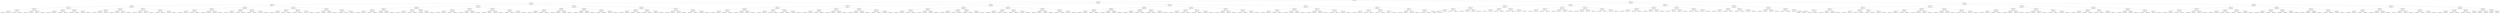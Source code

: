 digraph G{
869566145 [label="Node{data=[7140, 7140]}"]
869566145 -> 578417571
578417571 [label="Node{data=[4326, 4326]}"]
578417571 -> 1986545072
1986545072 [label="Node{data=[2246, 2246]}"]
1986545072 -> 1015999461
1015999461 [label="Node{data=[1762, 1762]}"]
1015999461 -> 729514043
729514043 [label="Node{data=[1263, 1263]}"]
729514043 -> 1181911580
1181911580 [label="Node{data=[1247, 1247]}"]
1181911580 -> 1921192615
1921192615 [label="Node{data=[1239, 1239]}"]
1921192615 -> 957943505
957943505 [label="Node{data=[1132, 1132]}"]
957943505 -> 1318333329
1318333329 [label="Node{data=[1130, 1130]}"]
1318333329 -> 484735541
484735541 [label="Node{data=[1100, 1100]}"]
1318333329 -> 1989694756
1989694756 [label="Node{data=[1131, 1131]}"]
957943505 -> 117875360
117875360 [label="Node{data=[1181, 1181]}"]
117875360 -> 1755433330
1755433330 [label="Node{data=[1133, 1133]}"]
117875360 -> 1462444929
1462444929 [label="Node{data=[1238, 1238]}"]
1921192615 -> 1663991093
1663991093 [label="Node{data=[1243, 1243]}"]
1663991093 -> 1359990866
1359990866 [label="Node{data=[1241, 1241]}"]
1359990866 -> 931363160
931363160 [label="Node{data=[1240, 1240]}"]
1359990866 -> 960131842
960131842 [label="Node{data=[1242, 1242]}"]
1663991093 -> 695035589
695035589 [label="Node{data=[1245, 1245]}"]
695035589 -> 105889530
105889530 [label="Node{data=[1244, 1244]}"]
695035589 -> 715804370
715804370 [label="Node{data=[1246, 1246]}"]
1181911580 -> 1088592614
1088592614 [label="Node{data=[1255, 1255]}"]
1088592614 -> 41650033
41650033 [label="Node{data=[1251, 1251]}"]
41650033 -> 2042118570
2042118570 [label="Node{data=[1249, 1249]}"]
2042118570 -> 27024529
27024529 [label="Node{data=[1248, 1248]}"]
2042118570 -> 1442694126
1442694126 [label="Node{data=[1250, 1250]}"]
41650033 -> 199460399
199460399 [label="Node{data=[1253, 1253]}"]
199460399 -> 812458984
812458984 [label="Node{data=[1252, 1252]}"]
199460399 -> 1408666016
1408666016 [label="Node{data=[1254, 1254]}"]
1088592614 -> 1756349059
1756349059 [label="Node{data=[1259, 1259]}"]
1756349059 -> 2137711431
2137711431 [label="Node{data=[1257, 1257]}"]
2137711431 -> 641858849
641858849 [label="Node{data=[1256, 1256]}"]
2137711431 -> 1100860352
1100860352 [label="Node{data=[1258, 1258]}"]
1756349059 -> 1462805162
1462805162 [label="Node{data=[1261, 1261]}"]
1462805162 -> 2137523152
2137523152 [label="Node{data=[1260, 1260]}"]
1462805162 -> 1458131433
1458131433 [label="Node{data=[1262, 1262]}"]
729514043 -> 2038780735
2038780735 [label="Node{data=[1692, 1692]}"]
2038780735 -> 728931159
728931159 [label="Node{data=[1302, 1302]}"]
728931159 -> 339438442
339438442 [label="Node{data=[1267, 1267]}"]
339438442 -> 138483229
138483229 [label="Node{data=[1265, 1265]}"]
138483229 -> 1536073857
1536073857 [label="Node{data=[1264, 1264]}"]
138483229 -> 1687761028
1687761028 [label="Node{data=[1266, 1266]}"]
339438442 -> 724985670
724985670 [label="Node{data=[1269, 1269]}"]
724985670 -> 734494147
734494147 [label="Node{data=[1268, 1268]}"]
728931159 -> 98781842
98781842 [label="Node{data=[1353, 1353]}"]
98781842 -> 676546490
676546490 [label="Node{data=[1306, 1306]}"]
676546490 -> 809961889
809961889 [label="Node{data=[1306, 1306]}"]
676546490 -> 553538319
553538319 [label="Node{data=[1343, 1343]}"]
98781842 -> 1062615640
1062615640 [label="Node{data=[1471, 1471]}"]
1062615640 -> 218809503
218809503 [label="Node{data=[1371, 1371]}"]
1062615640 -> 92851870
92851870 [label="Node{data=[1555, 1555]}"]
2038780735 -> 1463587595
1463587595 [label="Node{data=[1754, 1754]}"]
1463587595 -> 1496770382
1496770382 [label="Node{data=[1750, 1750]}"]
1496770382 -> 38006475
38006475 [label="Node{data=[1730, 1730]}"]
38006475 -> 1098660899
1098660899 [label="Node{data=[1704, 1704]}"]
38006475 -> 1919638476
1919638476 [label="Node{data=[1749, 1749]}"]
1496770382 -> 470408792
470408792 [label="Node{data=[1752, 1752]}"]
470408792 -> 27348644
27348644 [label="Node{data=[1751, 1751]}"]
470408792 -> 563935127
563935127 [label="Node{data=[1753, 1753]}"]
1463587595 -> 159477075
159477075 [label="Node{data=[1758, 1758]}"]
159477075 -> 1537771813
1537771813 [label="Node{data=[1756, 1756]}"]
1537771813 -> 1349986458
1349986458 [label="Node{data=[1755, 1755]}"]
1537771813 -> 370236748
370236748 [label="Node{data=[1757, 1757]}"]
159477075 -> 351818024
351818024 [label="Node{data=[1760, 1760]}"]
351818024 -> 193332019
193332019 [label="Node{data=[1759, 1759]}"]
351818024 -> 1658636577
1658636577 [label="Node{data=[1761, 1761]}"]
1015999461 -> 2117796619
2117796619 [label="Node{data=[1867, 1867]}"]
2117796619 -> 672951541
672951541 [label="Node{data=[1809, 1809]}"]
672951541 -> 330853726
330853726 [label="Node{data=[1801, 1801]}"]
330853726 -> 396966857
396966857 [label="Node{data=[1797, 1797]}"]
396966857 -> 824988012
824988012 [label="Node{data=[1795, 1795]}"]
824988012 -> 2057103480
2057103480 [label="Node{data=[1794, 1794]}"]
824988012 -> 715045096
715045096 [label="Node{data=[1796, 1796]}"]
396966857 -> 1949808897
1949808897 [label="Node{data=[1799, 1799]}"]
1949808897 -> 667103706
667103706 [label="Node{data=[1798, 1798]}"]
1949808897 -> 973197938
973197938 [label="Node{data=[1800, 1800]}"]
330853726 -> 1703371810
1703371810 [label="Node{data=[1805, 1805]}"]
1703371810 -> 741418530
741418530 [label="Node{data=[1803, 1803]}"]
741418530 -> 314740639
314740639 [label="Node{data=[1802, 1802]}"]
741418530 -> 652496375
652496375 [label="Node{data=[1804, 1804]}"]
1703371810 -> 2015140733
2015140733 [label="Node{data=[1807, 1807]}"]
2015140733 -> 1572446826
1572446826 [label="Node{data=[1806, 1806]}"]
2015140733 -> 1535209525
1535209525 [label="Node{data=[1808, 1808]}"]
672951541 -> 1594754375
1594754375 [label="Node{data=[1859, 1859]}"]
1594754375 -> 1129691816
1129691816 [label="Node{data=[1855, 1855]}"]
1129691816 -> 1408236122
1408236122 [label="Node{data=[1853, 1853]}"]
1408236122 -> 62863562
62863562 [label="Node{data=[1810, 1810]}"]
1408236122 -> 750006727
750006727 [label="Node{data=[1854, 1854]}"]
1129691816 -> 1113218563
1113218563 [label="Node{data=[1857, 1857]}"]
1113218563 -> 1858818360
1858818360 [label="Node{data=[1856, 1856]}"]
1113218563 -> 348671299
348671299 [label="Node{data=[1858, 1858]}"]
1594754375 -> 436173844
436173844 [label="Node{data=[1863, 1863]}"]
436173844 -> 155554670
155554670 [label="Node{data=[1861, 1861]}"]
155554670 -> 1026769391
1026769391 [label="Node{data=[1860, 1860]}"]
155554670 -> 1808249183
1808249183 [label="Node{data=[1862, 1862]}"]
436173844 -> 154828783
154828783 [label="Node{data=[1865, 1865]}"]
154828783 -> 750867269
750867269 [label="Node{data=[1864, 1864]}"]
154828783 -> 190464779
190464779 [label="Node{data=[1866, 1866]}"]
2117796619 -> 1564558966
1564558966 [label="Node{data=[2222, 2222]}"]
1564558966 -> 132026166
132026166 [label="Node{data=[1894, 1894]}"]
132026166 -> 555986931
555986931 [label="Node{data=[1871, 1871]}"]
555986931 -> 2025382599
2025382599 [label="Node{data=[1869, 1869]}"]
2025382599 -> 798845264
798845264 [label="Node{data=[1868, 1868]}"]
2025382599 -> 1556739242
1556739242 [label="Node{data=[1870, 1870]}"]
555986931 -> 1613333751
1613333751 [label="Node{data=[1873, 1873]}"]
1613333751 -> 1597570287
1597570287 [label="Node{data=[1872, 1872]}"]
1613333751 -> 455858609
455858609 [label="Node{data=[1874, 1874]}"]
132026166 -> 148116186
148116186 [label="Node{data=[2049, 2049]}"]
148116186 -> 620114187
620114187 [label="Node{data=[1945, 1945]}"]
620114187 -> 1009876734
1009876734 [label="Node{data=[1927, 1927]}"]
620114187 -> 2039668376
2039668376 [label="Node{data=[2031, 2031]}"]
148116186 -> 1375224242
1375224242 [label="Node{data=[2203, 2203]}"]
1375224242 -> 1150504175
1150504175 [label="Node{data=[2171, 2171]}"]
1375224242 -> 1935809549
1935809549 [label="Node{data=[2211, 2211]}"]
1564558966 -> 476805863
476805863 [label="Node{data=[2238, 2238]}"]
476805863 -> 260918537
260918537 [label="Node{data=[2234, 2234]}"]
260918537 -> 1361550371
1361550371 [label="Node{data=[2232, 2232]}"]
1361550371 -> 843477118
843477118 [label="Node{data=[2231, 2231]}"]
1361550371 -> 1966966931
1966966931 [label="Node{data=[2233, 2233]}"]
260918537 -> 272463416
272463416 [label="Node{data=[2236, 2236]}"]
272463416 -> 2098607768
2098607768 [label="Node{data=[2235, 2235]}"]
272463416 -> 2094165188
2094165188 [label="Node{data=[2237, 2237]}"]
476805863 -> 1706171101
1706171101 [label="Node{data=[2242, 2242]}"]
1706171101 -> 516242661
516242661 [label="Node{data=[2240, 2240]}"]
516242661 -> 1378577235
1378577235 [label="Node{data=[2239, 2239]}"]
516242661 -> 1039178142
1039178142 [label="Node{data=[2241, 2241]}"]
1706171101 -> 1222707215
1222707215 [label="Node{data=[2245, 2245]}"]
1222707215 -> 2146711522
2146711522 [label="Node{data=[2246, 2246]}"]
1986545072 -> 1988934332
1988934332 [label="Node{data=[2347, 2347]}"]
1988934332 -> 1326047642
1326047642 [label="Node{data=[2282, 2282]}"]
1326047642 -> 266873092
266873092 [label="Node{data=[2263, 2263]}"]
266873092 -> 1367168060
1367168060 [label="Node{data=[2254, 2254]}"]
1367168060 -> 1110924789
1110924789 [label="Node{data=[2250, 2250]}"]
1110924789 -> 1118986520
1118986520 [label="Node{data=[2248, 2248]}"]
1118986520 -> 215797827
215797827 [label="Node{data=[2247, 2247]}"]
1118986520 -> 935049552
935049552 [label="Node{data=[2249, 2249]}"]
1110924789 -> 1335591591
1335591591 [label="Node{data=[2252, 2252]}"]
1335591591 -> 510693613
510693613 [label="Node{data=[2251, 2251]}"]
1335591591 -> 1959003560
1959003560 [label="Node{data=[2253, 2253]}"]
1367168060 -> 517952345
517952345 [label="Node{data=[2256, 2256]}"]
517952345 -> 230847647
230847647 [label="Node{data=[2255, 2255]}"]
230847647 -> 397376050
397376050 [label="Node{data=[2256, 2256]}"]
517952345 -> 1133691946
1133691946 [label="Node{data=[2258, 2258]}"]
1133691946 -> 666047130
666047130 [label="Node{data=[2257, 2257]}"]
1133691946 -> 969669759
969669759 [label="Node{data=[2259, 2259]}"]
266873092 -> 1431924638
1431924638 [label="Node{data=[2278, 2278]}"]
1431924638 -> 4149899
4149899 [label="Node{data=[2274, 2274]}"]
4149899 -> 1067956180
1067956180 [label="Node{data=[2272, 2272]}"]
1067956180 -> 1508478043
1508478043 [label="Node{data=[2271, 2271]}"]
1067956180 -> 1204956519
1204956519 [label="Node{data=[2273, 2273]}"]
4149899 -> 1032033308
1032033308 [label="Node{data=[2276, 2276]}"]
1032033308 -> 1058577775
1058577775 [label="Node{data=[2275, 2275]}"]
1032033308 -> 705058179
705058179 [label="Node{data=[2277, 2277]}"]
1431924638 -> 2095709361
2095709361 [label="Node{data=[2280, 2280]}"]
2095709361 -> 1575724100
1575724100 [label="Node{data=[2279, 2279]}"]
1575724100 -> 644069747
644069747 [label="Node{data=[2280, 2280]}"]
2095709361 -> 1053907569
1053907569 [label="Node{data=[2281, 2281]}"]
1053907569 -> 233710958
233710958 [label="Node{data=[2281, 2281]}"]
1053907569 -> 220686611
220686611 [label="Node{data=[2282, 2282]}"]
1326047642 -> 917823973
917823973 [label="Node{data=[2294, 2294]}"]
917823973 -> 33699728
33699728 [label="Node{data=[2286, 2286]}"]
33699728 -> 2126231531
2126231531 [label="Node{data=[2284, 2284]}"]
2126231531 -> 1222784734
1222784734 [label="Node{data=[2283, 2283]}"]
1222784734 -> 1506303470
1506303470 [label="Node{data=[2283, 2283]}"]
1222784734 -> 1256546288
1256546288 [label="Node{data=[2284, 2284]}"]
2126231531 -> 1774366120
1774366120 [label="Node{data=[2285, 2285]}"]
1774366120 -> 810492552
810492552 [label="Node{data=[2285, 2285]}"]
1774366120 -> 728968770
728968770 [label="Node{data=[2286, 2286]}"]
33699728 -> 1267330563
1267330563 [label="Node{data=[2290, 2290]}"]
1267330563 -> 937080119
937080119 [label="Node{data=[2288, 2288]}"]
937080119 -> 2127071782
2127071782 [label="Node{data=[2287, 2287]}"]
937080119 -> 1283177091
1283177091 [label="Node{data=[2289, 2289]}"]
1267330563 -> 1208397049
1208397049 [label="Node{data=[2292, 2292]}"]
1208397049 -> 714595267
714595267 [label="Node{data=[2291, 2291]}"]
1208397049 -> 271904013
271904013 [label="Node{data=[2293, 2293]}"]
917823973 -> 25883178
25883178 [label="Node{data=[2339, 2339]}"]
25883178 -> 2090264454
2090264454 [label="Node{data=[2298, 2298]}"]
2090264454 -> 1758163476
1758163476 [label="Node{data=[2296, 2296]}"]
1758163476 -> 1604368005
1604368005 [label="Node{data=[2295, 2295]}"]
1758163476 -> 158143737
158143737 [label="Node{data=[2297, 2297]}"]
2090264454 -> 1116498053
1116498053 [label="Node{data=[2300, 2300]}"]
1116498053 -> 1902438674
1902438674 [label="Node{data=[2299, 2299]}"]
1116498053 -> 732593445
732593445 [label="Node{data=[2301, 2301]}"]
25883178 -> 1241607797
1241607797 [label="Node{data=[2343, 2343]}"]
1241607797 -> 1810427888
1810427888 [label="Node{data=[2341, 2341]}"]
1810427888 -> 1024636902
1024636902 [label="Node{data=[2340, 2340]}"]
1810427888 -> 1160361524
1160361524 [label="Node{data=[2342, 2342]}"]
1241607797 -> 68819490
68819490 [label="Node{data=[2345, 2345]}"]
68819490 -> 681701950
681701950 [label="Node{data=[2344, 2344]}"]
68819490 -> 2411851
2411851 [label="Node{data=[2346, 2346]}"]
1988934332 -> 137646957
137646957 [label="Node{data=[3875, 3875]}"]
137646957 -> 1554748227
1554748227 [label="Node{data=[3828, 3828]}"]
1554748227 -> 2067573482
2067573482 [label="Node{data=[3683, 3683]}"]
2067573482 -> 1574202963
1574202963 [label="Node{data=[2406, 2406]}"]
1574202963 -> 2010247615
2010247615 [label="Node{data=[2349, 2349]}"]
2010247615 -> 2011190669
2011190669 [label="Node{data=[2348, 2348]}"]
2010247615 -> 1771428449
1771428449 [label="Node{data=[2350, 2350]}"]
1574202963 -> 399349750
399349750 [label="Node{data=[2450, 2450]}"]
399349750 -> 1877590201
1877590201 [label="Node{data=[2433, 2433]}"]
399349750 -> 441498868
441498868 [label="Node{data=[2496, 2496]}"]
2067573482 -> 1565604621
1565604621 [label="Node{data=[3824, 3824]}"]
1565604621 -> 643331446
643331446 [label="Node{data=[3822, 3822]}"]
643331446 -> 127239436
127239436 [label="Node{data=[3821, 3821]}"]
643331446 -> 406666774
406666774 [label="Node{data=[3823, 3823]}"]
1565604621 -> 1289811791
1289811791 [label="Node{data=[3826, 3826]}"]
1289811791 -> 695654496
695654496 [label="Node{data=[3825, 3825]}"]
1289811791 -> 48272807
48272807 [label="Node{data=[3827, 3827]}"]
1554748227 -> 1935459939
1935459939 [label="Node{data=[3836, 3836]}"]
1935459939 -> 952962504
952962504 [label="Node{data=[3832, 3832]}"]
952962504 -> 661088105
661088105 [label="Node{data=[3830, 3830]}"]
661088105 -> 564953999
564953999 [label="Node{data=[3829, 3829]}"]
661088105 -> 886449671
886449671 [label="Node{data=[3831, 3831]}"]
952962504 -> 1680203288
1680203288 [label="Node{data=[3834, 3834]}"]
1680203288 -> 2019930586
2019930586 [label="Node{data=[3833, 3833]}"]
1680203288 -> 1024517538
1024517538 [label="Node{data=[3835, 3835]}"]
1935459939 -> 955456025
955456025 [label="Node{data=[3871, 3871]}"]
955456025 -> 1928123905
1928123905 [label="Node{data=[3838, 3838]}"]
1928123905 -> 668091111
668091111 [label="Node{data=[3837, 3837]}"]
1928123905 -> 492146250
492146250 [label="Node{data=[3839, 3839]}"]
955456025 -> 1037462571
1037462571 [label="Node{data=[3873, 3873]}"]
1037462571 -> 689891662
689891662 [label="Node{data=[3872, 3872]}"]
1037462571 -> 476988400
476988400 [label="Node{data=[3874, 3874]}"]
137646957 -> 762886633
762886633 [label="Node{data=[3962, 3962]}"]
762886633 -> 591478617
591478617 [label="Node{data=[3883, 3883]}"]
591478617 -> 2102126310
2102126310 [label="Node{data=[3879, 3879]}"]
2102126310 -> 324291452
324291452 [label="Node{data=[3877, 3877]}"]
324291452 -> 2064326414
2064326414 [label="Node{data=[3876, 3876]}"]
324291452 -> 1360682177
1360682177 [label="Node{data=[3878, 3878]}"]
2102126310 -> 1942285522
1942285522 [label="Node{data=[3881, 3881]}"]
1942285522 -> 1123698301
1123698301 [label="Node{data=[3880, 3880]}"]
1942285522 -> 1630196291
1630196291 [label="Node{data=[3882, 3882]}"]
591478617 -> 1658156787
1658156787 [label="Node{data=[3887, 3887]}"]
1658156787 -> 908305415
908305415 [label="Node{data=[3885, 3885]}"]
908305415 -> 645580048
645580048 [label="Node{data=[3884, 3884]}"]
908305415 -> 301310806
301310806 [label="Node{data=[3886, 3886]}"]
1658156787 -> 1482571125
1482571125 [label="Node{data=[3918, 3918]}"]
1482571125 -> 1937156581
1937156581 [label="Node{data=[3888, 3888]}"]
1482571125 -> 55881950
55881950 [label="Node{data=[3952, 3952]}"]
762886633 -> 1065831665
1065831665 [label="Node{data=[4318, 4318]}"]
1065831665 -> 379284449
379284449 [label="Node{data=[4281, 4281]}"]
379284449 -> 1348780374
1348780374 [label="Node{data=[4162, 4162]}"]
1348780374 -> 1980783044
1980783044 [label="Node{data=[4096, 4096]}"]
1348780374 -> 1945461555
1945461555 [label="Node{data=[4174, 4174]}"]
379284449 -> 1048369871
1048369871 [label="Node{data=[4316, 4316]}"]
1048369871 -> 1214566951
1214566951 [label="Node{data=[4287, 4287]}"]
1048369871 -> 1020161174
1020161174 [label="Node{data=[4317, 4317]}"]
1065831665 -> 1685744839
1685744839 [label="Node{data=[4322, 4322]}"]
1685744839 -> 1015576613
1015576613 [label="Node{data=[4320, 4320]}"]
1015576613 -> 1385394297
1385394297 [label="Node{data=[4319, 4319]}"]
1015576613 -> 502664289
502664289 [label="Node{data=[4321, 4321]}"]
1685744839 -> 719148876
719148876 [label="Node{data=[4324, 4324]}"]
719148876 -> 1433099106
1433099106 [label="Node{data=[4323, 4323]}"]
719148876 -> 481491214
481491214 [label="Node{data=[4325, 4325]}"]
578417571 -> 822770685
822770685 [label="Node{data=[6944, 6944]}"]
822770685 -> 1898790311
1898790311 [label="Node{data=[6206, 6206]}"]
1898790311 -> 2123552939
2123552939 [label="Node{data=[4919, 4919]}"]
2123552939 -> 1977824510
1977824510 [label="Node{data=[4342, 4342]}"]
1977824510 -> 399797292
399797292 [label="Node{data=[4334, 4334]}"]
399797292 -> 260877172
260877172 [label="Node{data=[4330, 4330]}"]
260877172 -> 1739812270
1739812270 [label="Node{data=[4328, 4328]}"]
1739812270 -> 186380642
186380642 [label="Node{data=[4327, 4327]}"]
1739812270 -> 1058687265
1058687265 [label="Node{data=[4329, 4329]}"]
260877172 -> 1428652733
1428652733 [label="Node{data=[4332, 4332]}"]
1428652733 -> 696601514
696601514 [label="Node{data=[4331, 4331]}"]
1428652733 -> 2109816601
2109816601 [label="Node{data=[4333, 4333]}"]
399797292 -> 285160129
285160129 [label="Node{data=[4338, 4338]}"]
285160129 -> 2040821769
2040821769 [label="Node{data=[4336, 4336]}"]
2040821769 -> 2055185548
2055185548 [label="Node{data=[4335, 4335]}"]
2040821769 -> 246576429
246576429 [label="Node{data=[4337, 4337]}"]
285160129 -> 1739728640
1739728640 [label="Node{data=[4340, 4340]}"]
1739728640 -> 1024229327
1024229327 [label="Node{data=[4339, 4339]}"]
1739728640 -> 978384678
978384678 [label="Node{data=[4341, 4341]}"]
1977824510 -> 668395100
668395100 [label="Node{data=[4911, 4911]}"]
668395100 -> 1370115969
1370115969 [label="Node{data=[4401, 4401]}"]
1370115969 -> 260481148
260481148 [label="Node{data=[4344, 4344]}"]
260481148 -> 844271469
844271469 [label="Node{data=[4343, 4343]}"]
260481148 -> 572943229
572943229 [label="Node{data=[4345, 4345]}"]
1370115969 -> 561245951
561245951 [label="Node{data=[4841, 4841]}"]
561245951 -> 466366445
466366445 [label="Node{data=[4786, 4786]}"]
561245951 -> 1027858974
1027858974 [label="Node{data=[4842, 4842]}"]
668395100 -> 749669192
749669192 [label="Node{data=[4915, 4915]}"]
749669192 -> 303373364
303373364 [label="Node{data=[4913, 4913]}"]
303373364 -> 1759312604
1759312604 [label="Node{data=[4912, 4912]}"]
303373364 -> 1244505803
1244505803 [label="Node{data=[4914, 4914]}"]
749669192 -> 512496013
512496013 [label="Node{data=[4917, 4917]}"]
512496013 -> 608328404
608328404 [label="Node{data=[4916, 4916]}"]
512496013 -> 726093466
726093466 [label="Node{data=[4918, 4918]}"]
2123552939 -> 209432263
209432263 [label="Node{data=[5441, 5441]}"]
209432263 -> 1912985276
1912985276 [label="Node{data=[4927, 4927]}"]
1912985276 -> 1151842002
1151842002 [label="Node{data=[4923, 4923]}"]
1151842002 -> 1434784578
1434784578 [label="Node{data=[4921, 4921]}"]
1434784578 -> 72975011
72975011 [label="Node{data=[4920, 4920]}"]
1434784578 -> 1488262306
1488262306 [label="Node{data=[4922, 4922]}"]
1151842002 -> 568145984
568145984 [label="Node{data=[4925, 4925]}"]
568145984 -> 1556033594
1556033594 [label="Node{data=[4924, 4924]}"]
568145984 -> 347864468
347864468 [label="Node{data=[4926, 4926]}"]
1912985276 -> 1692138405
1692138405 [label="Node{data=[4931, 4931]}"]
1692138405 -> 747421766
747421766 [label="Node{data=[4929, 4929]}"]
747421766 -> 160893709
160893709 [label="Node{data=[4928, 4928]}"]
747421766 -> 1116410102
1116410102 [label="Node{data=[4930, 4930]}"]
1692138405 -> 2042027473
2042027473 [label="Node{data=[4980, 4980]}"]
2042027473 -> 871545937
871545937 [label="Node{data=[4932, 4932]}"]
2042027473 -> 34346561
34346561 [label="Node{data=[5172, 5172]}"]
209432263 -> 412793430
412793430 [label="Node{data=[6105, 6105]}"]
412793430 -> 1468900545
1468900545 [label="Node{data=[5998, 5998]}"]
1468900545 -> 1899731541
1899731541 [label="Node{data=[5763, 5763]}"]
1899731541 -> 333919277
333919277 [label="Node{data=[5746, 5746]}"]
1899731541 -> 1591899149
1591899149 [label="Node{data=[5903, 5903]}"]
1468900545 -> 1693677756
1693677756 [label="Node{data=[6015, 6015]}"]
1693677756 -> 1236778821
1236778821 [label="Node{data=[5999, 5999]}"]
1693677756 -> 1675340802
1675340802 [label="Node{data=[6087, 6087]}"]
412793430 -> 785710696
785710696 [label="Node{data=[6183, 6183]}"]
785710696 -> 1369265558
1369265558 [label="Node{data=[6155, 6155]}"]
1369265558 -> 623150455
623150455 [label="Node{data=[6131, 6131]}"]
1369265558 -> 455186029
455186029 [label="Node{data=[6157, 6157]}"]
785710696 -> 311364831
311364831 [label="Node{data=[6204, 6204]}"]
311364831 -> 688245501
688245501 [label="Node{data=[6203, 6203]}"]
311364831 -> 680263063
680263063 [label="Node{data=[6205, 6205]}"]
1898790311 -> 1057915925
1057915925 [label="Node{data=[6395, 6395]}"]
1057915925 -> 1426951903
1426951903 [label="Node{data=[6251, 6251]}"]
1426951903 -> 1381561505
1381561505 [label="Node{data=[6214, 6214]}"]
1381561505 -> 633920568
633920568 [label="Node{data=[6210, 6210]}"]
633920568 -> 1848494776
1848494776 [label="Node{data=[6208, 6208]}"]
1848494776 -> 1466944212
1466944212 [label="Node{data=[6207, 6207]}"]
1848494776 -> 1107804516
1107804516 [label="Node{data=[6209, 6209]}"]
633920568 -> 567143424
567143424 [label="Node{data=[6212, 6212]}"]
567143424 -> 565549707
565549707 [label="Node{data=[6211, 6211]}"]
567143424 -> 145083651
145083651 [label="Node{data=[6213, 6213]}"]
1381561505 -> 1951736210
1951736210 [label="Node{data=[6247, 6247]}"]
1951736210 -> 985038580
985038580 [label="Node{data=[6216, 6216]}"]
985038580 -> 928697067
928697067 [label="Node{data=[6215, 6215]}"]
985038580 -> 296867030
296867030 [label="Node{data=[6246, 6246]}"]
1951736210 -> 1286946499
1286946499 [label="Node{data=[6249, 6249]}"]
1286946499 -> 1174251647
1174251647 [label="Node{data=[6248, 6248]}"]
1286946499 -> 605110201
605110201 [label="Node{data=[6250, 6250]}"]
1426951903 -> 999905417
999905417 [label="Node{data=[6259, 6259]}"]
999905417 -> 1581201951
1581201951 [label="Node{data=[6255, 6255]}"]
1581201951 -> 1982451703
1982451703 [label="Node{data=[6253, 6253]}"]
1982451703 -> 1541986940
1541986940 [label="Node{data=[6252, 6252]}"]
1982451703 -> 709139608
709139608 [label="Node{data=[6254, 6254]}"]
1581201951 -> 227320845
227320845 [label="Node{data=[6257, 6257]}"]
227320845 -> 904041532
904041532 [label="Node{data=[6256, 6256]}"]
227320845 -> 683967430
683967430 [label="Node{data=[6258, 6258]}"]
999905417 -> 652896794
652896794 [label="Node{data=[6263, 6263]}"]
652896794 -> 1320029702
1320029702 [label="Node{data=[6261, 6261]}"]
1320029702 -> 1867260059
1867260059 [label="Node{data=[6260, 6260]}"]
1320029702 -> 1662665735
1662665735 [label="Node{data=[6262, 6262]}"]
652896794 -> 383080644
383080644 [label="Node{data=[6265, 6265]}"]
383080644 -> 682994214
682994214 [label="Node{data=[6264, 6264]}"]
383080644 -> 653467475
653467475 [label="Node{data=[6376, 6376]}"]
1057915925 -> 402152950
402152950 [label="Node{data=[6928, 6928]}"]
402152950 -> 735524021
735524021 [label="Node{data=[6403, 6403]}"]
735524021 -> 783699827
783699827 [label="Node{data=[6399, 6399]}"]
783699827 -> 268555377
268555377 [label="Node{data=[6397, 6397]}"]
268555377 -> 1170418794
1170418794 [label="Node{data=[6396, 6396]}"]
268555377 -> 1461967611
1461967611 [label="Node{data=[6398, 6398]}"]
783699827 -> 1274202811
1274202811 [label="Node{data=[6401, 6401]}"]
1274202811 -> 1431191016
1431191016 [label="Node{data=[6400, 6400]}"]
1274202811 -> 154331991
154331991 [label="Node{data=[6402, 6402]}"]
735524021 -> 1083116680
1083116680 [label="Node{data=[6407, 6407]}"]
1083116680 -> 502636848
502636848 [label="Node{data=[6405, 6405]}"]
502636848 -> 963673627
963673627 [label="Node{data=[6404, 6404]}"]
502636848 -> 654721585
654721585 [label="Node{data=[6406, 6406]}"]
1083116680 -> 525721877
525721877 [label="Node{data=[6926, 6926]}"]
525721877 -> 790179822
790179822 [label="Node{data=[6750, 6750]}"]
525721877 -> 354618544
354618544 [label="Node{data=[6927, 6927]}"]
402152950 -> 2212847
2212847 [label="Node{data=[6936, 6936]}"]
2212847 -> 810338231
810338231 [label="Node{data=[6932, 6932]}"]
810338231 -> 1456269327
1456269327 [label="Node{data=[6930, 6930]}"]
1456269327 -> 1527195882
1527195882 [label="Node{data=[6929, 6929]}"]
1456269327 -> 1438103262
1438103262 [label="Node{data=[6931, 6931]}"]
810338231 -> 51425952
51425952 [label="Node{data=[6934, 6934]}"]
51425952 -> 850247261
850247261 [label="Node{data=[6933, 6933]}"]
51425952 -> 1343197338
1343197338 [label="Node{data=[6935, 6935]}"]
2212847 -> 954653955
954653955 [label="Node{data=[6940, 6940]}"]
954653955 -> 1046871309
1046871309 [label="Node{data=[6938, 6938]}"]
1046871309 -> 1642456010
1642456010 [label="Node{data=[6937, 6937]}"]
1046871309 -> 1296180268
1296180268 [label="Node{data=[6939, 6939]}"]
954653955 -> 1136846402
1136846402 [label="Node{data=[6942, 6942]}"]
1136846402 -> 1390339746
1390339746 [label="Node{data=[6941, 6941]}"]
1136846402 -> 476816512
476816512 [label="Node{data=[6943, 6943]}"]
822770685 -> 1079279717
1079279717 [label="Node{data=[7047, 7047]}"]
1079279717 -> 342920923
342920923 [label="Node{data=[6976, 6976]}"]
342920923 -> 826179841
826179841 [label="Node{data=[6960, 6960]}"]
826179841 -> 1882221570
1882221570 [label="Node{data=[6952, 6952]}"]
1882221570 -> 344169929
344169929 [label="Node{data=[6948, 6948]}"]
344169929 -> 76931028
76931028 [label="Node{data=[6946, 6946]}"]
76931028 -> 1097232590
1097232590 [label="Node{data=[6945, 6945]}"]
76931028 -> 851793052
851793052 [label="Node{data=[6947, 6947]}"]
344169929 -> 975239896
975239896 [label="Node{data=[6950, 6950]}"]
975239896 -> 274852151
274852151 [label="Node{data=[6949, 6949]}"]
975239896 -> 1660095477
1660095477 [label="Node{data=[6951, 6951]}"]
1882221570 -> 2047529603
2047529603 [label="Node{data=[6956, 6956]}"]
2047529603 -> 1203831072
1203831072 [label="Node{data=[6954, 6954]}"]
1203831072 -> 1492541630
1492541630 [label="Node{data=[6953, 6953]}"]
1203831072 -> 580941046
580941046 [label="Node{data=[6955, 6955]}"]
2047529603 -> 244458731
244458731 [label="Node{data=[6958, 6958]}"]
244458731 -> 1100348440
1100348440 [label="Node{data=[6957, 6957]}"]
244458731 -> 705533700
705533700 [label="Node{data=[6959, 6959]}"]
826179841 -> 187388279
187388279 [label="Node{data=[6968, 6968]}"]
187388279 -> 344037765
344037765 [label="Node{data=[6964, 6964]}"]
344037765 -> 2048578097
2048578097 [label="Node{data=[6962, 6962]}"]
2048578097 -> 1021956033
1021956033 [label="Node{data=[6961, 6961]}"]
2048578097 -> 1830326722
1830326722 [label="Node{data=[6963, 6963]}"]
344037765 -> 1968009301
1968009301 [label="Node{data=[6966, 6966]}"]
1968009301 -> 1508556695
1508556695 [label="Node{data=[6965, 6965]}"]
1968009301 -> 730854572
730854572 [label="Node{data=[6967, 6967]}"]
187388279 -> 36759198
36759198 [label="Node{data=[6972, 6972]}"]
36759198 -> 476180821
476180821 [label="Node{data=[6970, 6970]}"]
476180821 -> 284947273
284947273 [label="Node{data=[6969, 6969]}"]
476180821 -> 1149587310
1149587310 [label="Node{data=[6971, 6971]}"]
36759198 -> 1090803062
1090803062 [label="Node{data=[6974, 6974]}"]
1090803062 -> 1383923546
1383923546 [label="Node{data=[6973, 6973]}"]
1090803062 -> 500314087
500314087 [label="Node{data=[6975, 6975]}"]
342920923 -> 1933769996
1933769996 [label="Node{data=[7031, 7031]}"]
1933769996 -> 269396471
269396471 [label="Node{data=[7023, 7023]}"]
269396471 -> 624755331
624755331 [label="Node{data=[7019, 7019]}"]
624755331 -> 698133716
698133716 [label="Node{data=[6978, 6978]}"]
698133716 -> 1305644662
1305644662 [label="Node{data=[6977, 6977]}"]
698133716 -> 687265578
687265578 [label="Node{data=[7018, 7018]}"]
624755331 -> 1704124845
1704124845 [label="Node{data=[7021, 7021]}"]
1704124845 -> 690232263
690232263 [label="Node{data=[7020, 7020]}"]
1704124845 -> 1885110699
1885110699 [label="Node{data=[7022, 7022]}"]
269396471 -> 1854756621
1854756621 [label="Node{data=[7027, 7027]}"]
1854756621 -> 484461816
484461816 [label="Node{data=[7025, 7025]}"]
484461816 -> 353601152
353601152 [label="Node{data=[7024, 7024]}"]
484461816 -> 22420560
22420560 [label="Node{data=[7026, 7026]}"]
1854756621 -> 90637896
90637896 [label="Node{data=[7029, 7029]}"]
90637896 -> 461249936
461249936 [label="Node{data=[7028, 7028]}"]
90637896 -> 307281913
307281913 [label="Node{data=[7030, 7030]}"]
1933769996 -> 601199999
601199999 [label="Node{data=[7039, 7039]}"]
601199999 -> 507347467
507347467 [label="Node{data=[7035, 7035]}"]
507347467 -> 1967431361
1967431361 [label="Node{data=[7033, 7033]}"]
1967431361 -> 1652312295
1652312295 [label="Node{data=[7032, 7032]}"]
1967431361 -> 1837975482
1837975482 [label="Node{data=[7034, 7034]}"]
507347467 -> 533904858
533904858 [label="Node{data=[7037, 7037]}"]
533904858 -> 1311873655
1311873655 [label="Node{data=[7036, 7036]}"]
533904858 -> 1309333542
1309333542 [label="Node{data=[7038, 7038]}"]
601199999 -> 1237186250
1237186250 [label="Node{data=[7043, 7043]}"]
1237186250 -> 1124838986
1124838986 [label="Node{data=[7041, 7041]}"]
1124838986 -> 19625598
19625598 [label="Node{data=[7040, 7040]}"]
1124838986 -> 435705237
435705237 [label="Node{data=[7042, 7042]}"]
1237186250 -> 1062599622
1062599622 [label="Node{data=[7045, 7045]}"]
1062599622 -> 565341080
565341080 [label="Node{data=[7044, 7044]}"]
1062599622 -> 2070966614
2070966614 [label="Node{data=[7046, 7046]}"]
1079279717 -> 553637712
553637712 [label="Node{data=[7108, 7108]}"]
553637712 -> 811893570
811893570 [label="Node{data=[7063, 7063]}"]
811893570 -> 37277821
37277821 [label="Node{data=[7055, 7055]}"]
37277821 -> 2050681773
2050681773 [label="Node{data=[7051, 7051]}"]
2050681773 -> 606201581
606201581 [label="Node{data=[7049, 7049]}"]
606201581 -> 818618296
818618296 [label="Node{data=[7048, 7048]}"]
606201581 -> 1957993188
1957993188 [label="Node{data=[7050, 7050]}"]
2050681773 -> 1509843036
1509843036 [label="Node{data=[7053, 7053]}"]
1509843036 -> 1917051648
1917051648 [label="Node{data=[7052, 7052]}"]
1509843036 -> 438109231
438109231 [label="Node{data=[7054, 7054]}"]
37277821 -> 1244585522
1244585522 [label="Node{data=[7059, 7059]}"]
1244585522 -> 1626909611
1626909611 [label="Node{data=[7057, 7057]}"]
1626909611 -> 231612247
231612247 [label="Node{data=[7056, 7056]}"]
1626909611 -> 2130730685
2130730685 [label="Node{data=[7058, 7058]}"]
1244585522 -> 1139003425
1139003425 [label="Node{data=[7061, 7061]}"]
1139003425 -> 1726193157
1726193157 [label="Node{data=[7060, 7060]}"]
1139003425 -> 464126249
464126249 [label="Node{data=[7062, 7062]}"]
811893570 -> 1721909591
1721909591 [label="Node{data=[7071, 7071]}"]
1721909591 -> 991815546
991815546 [label="Node{data=[7067, 7067]}"]
991815546 -> 1098139050
1098139050 [label="Node{data=[7065, 7065]}"]
1098139050 -> 178038756
178038756 [label="Node{data=[7064, 7064]}"]
1098139050 -> 2126575385
2126575385 [label="Node{data=[7066, 7066]}"]
991815546 -> 707983756
707983756 [label="Node{data=[7069, 7069]}"]
707983756 -> 1233694837
1233694837 [label="Node{data=[7068, 7068]}"]
707983756 -> 650415399
650415399 [label="Node{data=[7070, 7070]}"]
1721909591 -> 1598410457
1598410457 [label="Node{data=[7104, 7104]}"]
1598410457 -> 1644605988
1644605988 [label="Node{data=[7102, 7102]}"]
1644605988 -> 1853992201
1853992201 [label="Node{data=[7101, 7101]}"]
1644605988 -> 1814997067
1814997067 [label="Node{data=[7103, 7103]}"]
1598410457 -> 502038545
502038545 [label="Node{data=[7106, 7106]}"]
502038545 -> 1244431898
1244431898 [label="Node{data=[7105, 7105]}"]
502038545 -> 690389939
690389939 [label="Node{data=[7107, 7107]}"]
553637712 -> 819137068
819137068 [label="Node{data=[7124, 7124]}"]
819137068 -> 1229383727
1229383727 [label="Node{data=[7116, 7116]}"]
1229383727 -> 1735699275
1735699275 [label="Node{data=[7112, 7112]}"]
1735699275 -> 2060617485
2060617485 [label="Node{data=[7110, 7110]}"]
2060617485 -> 1392013329
1392013329 [label="Node{data=[7109, 7109]}"]
2060617485 -> 746712561
746712561 [label="Node{data=[7111, 7111]}"]
1735699275 -> 1852650969
1852650969 [label="Node{data=[7114, 7114]}"]
1852650969 -> 15281654
15281654 [label="Node{data=[7113, 7113]}"]
1852650969 -> 285261058
285261058 [label="Node{data=[7115, 7115]}"]
1229383727 -> 852309174
852309174 [label="Node{data=[7120, 7120]}"]
852309174 -> 898174155
898174155 [label="Node{data=[7118, 7118]}"]
898174155 -> 2093351185
2093351185 [label="Node{data=[7117, 7117]}"]
898174155 -> 1748650790
1748650790 [label="Node{data=[7119, 7119]}"]
852309174 -> 856271379
856271379 [label="Node{data=[7122, 7122]}"]
856271379 -> 1310398445
1310398445 [label="Node{data=[7121, 7121]}"]
856271379 -> 43600310
43600310 [label="Node{data=[7123, 7123]}"]
819137068 -> 943735224
943735224 [label="Node{data=[7132, 7132]}"]
943735224 -> 1181166993
1181166993 [label="Node{data=[7128, 7128]}"]
1181166993 -> 1356201679
1356201679 [label="Node{data=[7126, 7126]}"]
1356201679 -> 407493018
407493018 [label="Node{data=[7125, 7125]}"]
1356201679 -> 574494378
574494378 [label="Node{data=[7127, 7127]}"]
1181166993 -> 1565179097
1565179097 [label="Node{data=[7130, 7130]}"]
1565179097 -> 580260409
580260409 [label="Node{data=[7129, 7129]}"]
1565179097 -> 1950714616
1950714616 [label="Node{data=[7131, 7131]}"]
943735224 -> 639392156
639392156 [label="Node{data=[7136, 7136]}"]
639392156 -> 783844850
783844850 [label="Node{data=[7134, 7134]}"]
783844850 -> 1017994694
1017994694 [label="Node{data=[7133, 7133]}"]
783844850 -> 1684472545
1684472545 [label="Node{data=[7135, 7135]}"]
639392156 -> 544438088
544438088 [label="Node{data=[7138, 7138]}"]
544438088 -> 1242493345
1242493345 [label="Node{data=[7137, 7137]}"]
544438088 -> 471582283
471582283 [label="Node{data=[7139, 7139]}"]
869566145 -> 1085779747
1085779747 [label="Node{data=[7664, 7664]}"]
1085779747 -> 2076531018
2076531018 [label="Node{data=[7215, 7215]}"]
2076531018 -> 1190870122
1190870122 [label="Node{data=[7172, 7172]}"]
1190870122 -> 76579680
76579680 [label="Node{data=[7156, 7156]}"]
76579680 -> 2040789606
2040789606 [label="Node{data=[7148, 7148]}"]
2040789606 -> 679338769
679338769 [label="Node{data=[7144, 7144]}"]
679338769 -> 939168280
939168280 [label="Node{data=[7142, 7142]}"]
939168280 -> 938576900
938576900 [label="Node{data=[7141, 7141]}"]
939168280 -> 1365717078
1365717078 [label="Node{data=[7143, 7143]}"]
679338769 -> 382018560
382018560 [label="Node{data=[7146, 7146]}"]
382018560 -> 1976311442
1976311442 [label="Node{data=[7145, 7145]}"]
382018560 -> 1323707779
1323707779 [label="Node{data=[7147, 7147]}"]
2040789606 -> 652956041
652956041 [label="Node{data=[7152, 7152]}"]
652956041 -> 422679664
422679664 [label="Node{data=[7150, 7150]}"]
422679664 -> 203170122
203170122 [label="Node{data=[7149, 7149]}"]
422679664 -> 1936301951
1936301951 [label="Node{data=[7151, 7151]}"]
652956041 -> 259194754
259194754 [label="Node{data=[7154, 7154]}"]
259194754 -> 443901960
443901960 [label="Node{data=[7153, 7153]}"]
259194754 -> 2005798013
2005798013 [label="Node{data=[7155, 7155]}"]
76579680 -> 1218701204
1218701204 [label="Node{data=[7164, 7164]}"]
1218701204 -> 1345687533
1345687533 [label="Node{data=[7160, 7160]}"]
1345687533 -> 1639028939
1639028939 [label="Node{data=[7158, 7158]}"]
1639028939 -> 1725664612
1725664612 [label="Node{data=[7157, 7157]}"]
1639028939 -> 823351660
823351660 [label="Node{data=[7159, 7159]}"]
1345687533 -> 1302721092
1302721092 [label="Node{data=[7162, 7162]}"]
1302721092 -> 549412091
549412091 [label="Node{data=[7161, 7161]}"]
1302721092 -> 448091429
448091429 [label="Node{data=[7163, 7163]}"]
1218701204 -> 835106598
835106598 [label="Node{data=[7168, 7168]}"]
835106598 -> 1393771656
1393771656 [label="Node{data=[7166, 7166]}"]
1393771656 -> 152146581
152146581 [label="Node{data=[7165, 7165]}"]
1393771656 -> 968749807
968749807 [label="Node{data=[7167, 7167]}"]
835106598 -> 1028005241
1028005241 [label="Node{data=[7170, 7170]}"]
1028005241 -> 1958226269
1958226269 [label="Node{data=[7169, 7169]}"]
1028005241 -> 1907918949
1907918949 [label="Node{data=[7171, 7171]}"]
1190870122 -> 667166263
667166263 [label="Node{data=[7199, 7199]}"]
667166263 -> 711219811
711219811 [label="Node{data=[7191, 7191]}"]
711219811 -> 530803891
530803891 [label="Node{data=[7176, 7176]}"]
530803891 -> 720188546
720188546 [label="Node{data=[7174, 7174]}"]
720188546 -> 740182646
740182646 [label="Node{data=[7173, 7173]}"]
720188546 -> 614574804
614574804 [label="Node{data=[7175, 7175]}"]
530803891 -> 543394823
543394823 [label="Node{data=[7178, 7178]}"]
543394823 -> 1676277165
1676277165 [label="Node{data=[7177, 7177]}"]
543394823 -> 1039814236
1039814236 [label="Node{data=[7190, 7190]}"]
711219811 -> 346338365
346338365 [label="Node{data=[7195, 7195]}"]
346338365 -> 672862490
672862490 [label="Node{data=[7193, 7193]}"]
672862490 -> 74698025
74698025 [label="Node{data=[7192, 7192]}"]
672862490 -> 1796533077
1796533077 [label="Node{data=[7194, 7194]}"]
346338365 -> 1520480086
1520480086 [label="Node{data=[7197, 7197]}"]
1520480086 -> 717485785
717485785 [label="Node{data=[7196, 7196]}"]
1520480086 -> 809729069
809729069 [label="Node{data=[7198, 7198]}"]
667166263 -> 2084665139
2084665139 [label="Node{data=[7207, 7207]}"]
2084665139 -> 600096242
600096242 [label="Node{data=[7203, 7203]}"]
600096242 -> 369422957
369422957 [label="Node{data=[7201, 7201]}"]
369422957 -> 1032672916
1032672916 [label="Node{data=[7200, 7200]}"]
369422957 -> 1241667321
1241667321 [label="Node{data=[7202, 7202]}"]
600096242 -> 1278167398
1278167398 [label="Node{data=[7205, 7205]}"]
1278167398 -> 2097765652
2097765652 [label="Node{data=[7204, 7204]}"]
1278167398 -> 719822295
719822295 [label="Node{data=[7206, 7206]}"]
2084665139 -> 1921688556
1921688556 [label="Node{data=[7211, 7211]}"]
1921688556 -> 1146663074
1146663074 [label="Node{data=[7209, 7209]}"]
1146663074 -> 1938732224
1938732224 [label="Node{data=[7208, 7208]}"]
1146663074 -> 1695647299
1695647299 [label="Node{data=[7210, 7210]}"]
1921688556 -> 1118035150
1118035150 [label="Node{data=[7213, 7213]}"]
1118035150 -> 1132439960
1132439960 [label="Node{data=[7212, 7212]}"]
1118035150 -> 1171340675
1171340675 [label="Node{data=[7214, 7214]}"]
2076531018 -> 740006116
740006116 [label="Node{data=[7637, 7637]}"]
740006116 -> 1879208965
1879208965 [label="Node{data=[7270, 7270]}"]
1879208965 -> 1318002932
1318002932 [label="Node{data=[7262, 7262]}"]
1318002932 -> 50209155
50209155 [label="Node{data=[7258, 7258]}"]
50209155 -> 1926387072
1926387072 [label="Node{data=[7217, 7217]}"]
1926387072 -> 286500227
286500227 [label="Node{data=[7216, 7216]}"]
1926387072 -> 640462805
640462805 [label="Node{data=[7257, 7257]}"]
50209155 -> 1437429930
1437429930 [label="Node{data=[7260, 7260]}"]
1437429930 -> 892551626
892551626 [label="Node{data=[7259, 7259]}"]
1437429930 -> 964740434
964740434 [label="Node{data=[7261, 7261]}"]
1318002932 -> 2047969200
2047969200 [label="Node{data=[7266, 7266]}"]
2047969200 -> 1149730936
1149730936 [label="Node{data=[7264, 7264]}"]
1149730936 -> 1796584499
1796584499 [label="Node{data=[7263, 7263]}"]
1149730936 -> 1409304150
1409304150 [label="Node{data=[7265, 7265]}"]
2047969200 -> 584742753
584742753 [label="Node{data=[7268, 7268]}"]
584742753 -> 1520875266
1520875266 [label="Node{data=[7267, 7267]}"]
584742753 -> 483669065
483669065 [label="Node{data=[7269, 7269]}"]
1879208965 -> 1244722035
1244722035 [label="Node{data=[7629, 7629]}"]
1244722035 -> 1000404011
1000404011 [label="Node{data=[7297, 7297]}"]
1000404011 -> 1414613754
1414613754 [label="Node{data=[7272, 7272]}"]
1414613754 -> 1771723333
1771723333 [label="Node{data=[7271, 7271]}"]
1414613754 -> 612145006
612145006 [label="Node{data=[7273, 7273]}"]
1000404011 -> 406928998
406928998 [label="Node{data=[7299, 7299]}"]
406928998 -> 1176084750
1176084750 [label="Node{data=[7298, 7298]}"]
406928998 -> 2112525306
2112525306 [label="Node{data=[7329, 7329]}"]
1244722035 -> 1038986446
1038986446 [label="Node{data=[7633, 7633]}"]
1038986446 -> 743315227
743315227 [label="Node{data=[7631, 7631]}"]
743315227 -> 668258893
668258893 [label="Node{data=[7630, 7630]}"]
743315227 -> 235466766
235466766 [label="Node{data=[7632, 7632]}"]
1038986446 -> 1590929117
1590929117 [label="Node{data=[7635, 7635]}"]
1590929117 -> 41522387
41522387 [label="Node{data=[7634, 7634]}"]
1590929117 -> 54421611
54421611 [label="Node{data=[7636, 7636]}"]
740006116 -> 1258250370
1258250370 [label="Node{data=[7649, 7649]}"]
1258250370 -> 165265998
165265998 [label="Node{data=[7645, 7645]}"]
165265998 -> 1204289706
1204289706 [label="Node{data=[7641, 7641]}"]
1204289706 -> 927286536
927286536 [label="Node{data=[7639, 7639]}"]
927286536 -> 101701650
101701650 [label="Node{data=[7638, 7638]}"]
927286536 -> 1099145519
1099145519 [label="Node{data=[7640, 7640]}"]
1204289706 -> 1179202789
1179202789 [label="Node{data=[7643, 7643]}"]
1179202789 -> 1538872353
1538872353 [label="Node{data=[7642, 7642]}"]
1179202789 -> 588171276
588171276 [label="Node{data=[7644, 7644]}"]
165265998 -> 2144898971
2144898971 [label="Node{data=[7647, 7647]}"]
2144898971 -> 1882808985
1882808985 [label="Node{data=[7646, 7646]}"]
1882808985 -> 1630550243
1630550243 [label="Node{data=[7646, 7646]}"]
1882808985 -> 883671649
883671649 [label="Node{data=[7647, 7647]}"]
2144898971 -> 255080248
255080248 [label="Node{data=[7648, 7648]}"]
255080248 -> 874689005
874689005 [label="Node{data=[7648, 7648]}"]
255080248 -> 1421172906
1421172906 [label="Node{data=[7649, 7649]}"]
1258250370 -> 1046943895
1046943895 [label="Node{data=[7656, 7656]}"]
1046943895 -> 272917908
272917908 [label="Node{data=[7652, 7652]}"]
272917908 -> 835191720
835191720 [label="Node{data=[7650, 7650]}"]
835191720 -> 1317508363
1317508363 [label="Node{data=[7650, 7650]}"]
835191720 -> 1210228716
1210228716 [label="Node{data=[7651, 7651]}"]
272917908 -> 2079931321
2079931321 [label="Node{data=[7654, 7654]}"]
2079931321 -> 182301229
182301229 [label="Node{data=[7653, 7653]}"]
2079931321 -> 2021675440
2021675440 [label="Node{data=[7655, 7655]}"]
1046943895 -> 604077235
604077235 [label="Node{data=[7660, 7660]}"]
604077235 -> 370651001
370651001 [label="Node{data=[7658, 7658]}"]
370651001 -> 1908161356
1908161356 [label="Node{data=[7657, 7657]}"]
370651001 -> 197916954
197916954 [label="Node{data=[7659, 7659]}"]
604077235 -> 604039220
604039220 [label="Node{data=[7662, 7662]}"]
604039220 -> 264763306
264763306 [label="Node{data=[7661, 7661]}"]
604039220 -> 531745605
531745605 [label="Node{data=[7663, 7663]}"]
1085779747 -> 1265033856
1265033856 [label="Node{data=[7914, 7914]}"]
1265033856 -> 1753543312
1753543312 [label="Node{data=[7850, 7850]}"]
1753543312 -> 1489904269
1489904269 [label="Node{data=[7818, 7818]}"]
1489904269 -> 1236541746
1236541746 [label="Node{data=[7729, 7729]}"]
1236541746 -> 893036646
893036646 [label="Node{data=[7721, 7721]}"]
893036646 -> 2053491747
2053491747 [label="Node{data=[7717, 7717]}"]
2053491747 -> 1402360744
1402360744 [label="Node{data=[7703, 7703]}"]
1402360744 -> 994268505
994268505 [label="Node{data=[7665, 7665]}"]
1402360744 -> 1541059535
1541059535 [label="Node{data=[7716, 7716]}"]
2053491747 -> 260732995
260732995 [label="Node{data=[7719, 7719]}"]
260732995 -> 1851814153
1851814153 [label="Node{data=[7718, 7718]}"]
260732995 -> 1336412161
1336412161 [label="Node{data=[7720, 7720]}"]
893036646 -> 1105366768
1105366768 [label="Node{data=[7725, 7725]}"]
1105366768 -> 494317295
494317295 [label="Node{data=[7723, 7723]}"]
494317295 -> 1895001201
1895001201 [label="Node{data=[7722, 7722]}"]
494317295 -> 2132056686
2132056686 [label="Node{data=[7724, 7724]}"]
1105366768 -> 718544498
718544498 [label="Node{data=[7727, 7727]}"]
718544498 -> 50191377
50191377 [label="Node{data=[7726, 7726]}"]
718544498 -> 1762048219
1762048219 [label="Node{data=[7728, 7728]}"]
1236541746 -> 848988287
848988287 [label="Node{data=[7737, 7737]}"]
848988287 -> 951531472
951531472 [label="Node{data=[7733, 7733]}"]
951531472 -> 1422289283
1422289283 [label="Node{data=[7731, 7731]}"]
1422289283 -> 148558752
148558752 [label="Node{data=[7730, 7730]}"]
1422289283 -> 1852144564
1852144564 [label="Node{data=[7732, 7732]}"]
951531472 -> 1869465631
1869465631 [label="Node{data=[7735, 7735]}"]
1869465631 -> 134233600
134233600 [label="Node{data=[7734, 7734]}"]
1869465631 -> 1452915571
1452915571 [label="Node{data=[7736, 7736]}"]
848988287 -> 325374671
325374671 [label="Node{data=[7814, 7814]}"]
325374671 -> 306761100
306761100 [label="Node{data=[7812, 7812]}"]
306761100 -> 456196603
456196603 [label="Node{data=[7738, 7738]}"]
306761100 -> 15233997
15233997 [label="Node{data=[7813, 7813]}"]
325374671 -> 892283829
892283829 [label="Node{data=[7816, 7816]}"]
892283829 -> 1633657905
1633657905 [label="Node{data=[7815, 7815]}"]
892283829 -> 1920094008
1920094008 [label="Node{data=[7817, 7817]}"]
1489904269 -> 826748064
826748064 [label="Node{data=[7834, 7834]}"]
826748064 -> 2105138110
2105138110 [label="Node{data=[7826, 7826]}"]
2105138110 -> 1637582348
1637582348 [label="Node{data=[7822, 7822]}"]
1637582348 -> 24125064
24125064 [label="Node{data=[7820, 7820]}"]
24125064 -> 156897322
156897322 [label="Node{data=[7819, 7819]}"]
24125064 -> 978165396
978165396 [label="Node{data=[7821, 7821]}"]
1637582348 -> 131843127
131843127 [label="Node{data=[7824, 7824]}"]
131843127 -> 115215898
115215898 [label="Node{data=[7823, 7823]}"]
131843127 -> 1608291755
1608291755 [label="Node{data=[7825, 7825]}"]
2105138110 -> 162728442
162728442 [label="Node{data=[7830, 7830]}"]
162728442 -> 1343262343
1343262343 [label="Node{data=[7828, 7828]}"]
1343262343 -> 642315329
642315329 [label="Node{data=[7827, 7827]}"]
1343262343 -> 486694126
486694126 [label="Node{data=[7829, 7829]}"]
162728442 -> 208628333
208628333 [label="Node{data=[7832, 7832]}"]
208628333 -> 1491057105
1491057105 [label="Node{data=[7831, 7831]}"]
208628333 -> 970241143
970241143 [label="Node{data=[7833, 7833]}"]
826748064 -> 918452879
918452879 [label="Node{data=[7842, 7842]}"]
918452879 -> 1106596407
1106596407 [label="Node{data=[7838, 7838]}"]
1106596407 -> 1690397417
1690397417 [label="Node{data=[7836, 7836]}"]
1690397417 -> 2016021770
2016021770 [label="Node{data=[7835, 7835]}"]
1690397417 -> 1023765122
1023765122 [label="Node{data=[7837, 7837]}"]
1106596407 -> 1443554303
1443554303 [label="Node{data=[7840, 7840]}"]
1443554303 -> 963862005
963862005 [label="Node{data=[7839, 7839]}"]
1443554303 -> 286872972
286872972 [label="Node{data=[7841, 7841]}"]
918452879 -> 123628631
123628631 [label="Node{data=[7846, 7846]}"]
123628631 -> 105542232
105542232 [label="Node{data=[7844, 7844]}"]
105542232 -> 636816273
636816273 [label="Node{data=[7843, 7843]}"]
105542232 -> 2115739542
2115739542 [label="Node{data=[7845, 7845]}"]
123628631 -> 173238486
173238486 [label="Node{data=[7848, 7848]}"]
173238486 -> 1600000886
1600000886 [label="Node{data=[7847, 7847]}"]
173238486 -> 1392128655
1392128655 [label="Node{data=[7849, 7849]}"]
1753543312 -> 1883238505
1883238505 [label="Node{data=[7882, 7882]}"]
1883238505 -> 1631269728
1631269728 [label="Node{data=[7866, 7866]}"]
1631269728 -> 1313954194
1313954194 [label="Node{data=[7858, 7858]}"]
1313954194 -> 1304192157
1304192157 [label="Node{data=[7854, 7854]}"]
1304192157 -> 1116695035
1116695035 [label="Node{data=[7852, 7852]}"]
1116695035 -> 2056774393
2056774393 [label="Node{data=[7851, 7851]}"]
1116695035 -> 1045346800
1045346800 [label="Node{data=[7853, 7853]}"]
1304192157 -> 276343336
276343336 [label="Node{data=[7856, 7856]}"]
276343336 -> 687982957
687982957 [label="Node{data=[7855, 7855]}"]
276343336 -> 1816422046
1816422046 [label="Node{data=[7857, 7857]}"]
1313954194 -> 663667679
663667679 [label="Node{data=[7862, 7862]}"]
663667679 -> 1928467692
1928467692 [label="Node{data=[7860, 7860]}"]
1928467692 -> 1436541310
1436541310 [label="Node{data=[7859, 7859]}"]
1928467692 -> 438312389
438312389 [label="Node{data=[7861, 7861]}"]
663667679 -> 1264694629
1264694629 [label="Node{data=[7864, 7864]}"]
1264694629 -> 693538193
693538193 [label="Node{data=[7863, 7863]}"]
1264694629 -> 65543636
65543636 [label="Node{data=[7865, 7865]}"]
1631269728 -> 423425625
423425625 [label="Node{data=[7874, 7874]}"]
423425625 -> 1597026950
1597026950 [label="Node{data=[7870, 7870]}"]
1597026950 -> 1108838132
1108838132 [label="Node{data=[7868, 7868]}"]
1108838132 -> 30553567
30553567 [label="Node{data=[7867, 7867]}"]
1108838132 -> 2132972930
2132972930 [label="Node{data=[7869, 7869]}"]
1597026950 -> 626830434
626830434 [label="Node{data=[7872, 7872]}"]
626830434 -> 1535290907
1535290907 [label="Node{data=[7871, 7871]}"]
626830434 -> 1273889913
1273889913 [label="Node{data=[7873, 7873]}"]
423425625 -> 545986051
545986051 [label="Node{data=[7878, 7878]}"]
545986051 -> 1618252236
1618252236 [label="Node{data=[7876, 7876]}"]
1618252236 -> 776473007
776473007 [label="Node{data=[7875, 7875]}"]
1618252236 -> 356388307
356388307 [label="Node{data=[7877, 7877]}"]
545986051 -> 1836919417
1836919417 [label="Node{data=[7880, 7880]}"]
1836919417 -> 700660971
700660971 [label="Node{data=[7879, 7879]}"]
1836919417 -> 1202216205
1202216205 [label="Node{data=[7881, 7881]}"]
1883238505 -> 580747454
580747454 [label="Node{data=[7898, 7898]}"]
580747454 -> 649549942
649549942 [label="Node{data=[7890, 7890]}"]
649549942 -> 371395631
371395631 [label="Node{data=[7886, 7886]}"]
371395631 -> 333872083
333872083 [label="Node{data=[7884, 7884]}"]
333872083 -> 1563459937
1563459937 [label="Node{data=[7883, 7883]}"]
333872083 -> 1096287833
1096287833 [label="Node{data=[7885, 7885]}"]
371395631 -> 1326721065
1326721065 [label="Node{data=[7888, 7888]}"]
1326721065 -> 1871506171
1871506171 [label="Node{data=[7887, 7887]}"]
1326721065 -> 921589218
921589218 [label="Node{data=[7889, 7889]}"]
649549942 -> 931526568
931526568 [label="Node{data=[7894, 7894]}"]
931526568 -> 1505674257
1505674257 [label="Node{data=[7892, 7892]}"]
1505674257 -> 1366107887
1366107887 [label="Node{data=[7891, 7891]}"]
1505674257 -> 359147621
359147621 [label="Node{data=[7893, 7893]}"]
931526568 -> 222864855
222864855 [label="Node{data=[7896, 7896]}"]
222864855 -> 578385443
578385443 [label="Node{data=[7895, 7895]}"]
222864855 -> 438003421
438003421 [label="Node{data=[7897, 7897]}"]
580747454 -> 1315200763
1315200763 [label="Node{data=[7906, 7906]}"]
1315200763 -> 105528573
105528573 [label="Node{data=[7902, 7902]}"]
105528573 -> 1877707385
1877707385 [label="Node{data=[7900, 7900]}"]
1877707385 -> 780612823
780612823 [label="Node{data=[7899, 7899]}"]
1877707385 -> 1123562618
1123562618 [label="Node{data=[7901, 7901]}"]
105528573 -> 360858892
360858892 [label="Node{data=[7904, 7904]}"]
360858892 -> 646557063
646557063 [label="Node{data=[7903, 7903]}"]
360858892 -> 826213389
826213389 [label="Node{data=[7905, 7905]}"]
1315200763 -> 854044084
854044084 [label="Node{data=[7910, 7910]}"]
854044084 -> 902440129
902440129 [label="Node{data=[7908, 7908]}"]
902440129 -> 1581531754
1581531754 [label="Node{data=[7907, 7907]}"]
902440129 -> 387066563
387066563 [label="Node{data=[7909, 7909]}"]
854044084 -> 412598168
412598168 [label="Node{data=[7912, 7912]}"]
412598168 -> 2090822759
2090822759 [label="Node{data=[7911, 7911]}"]
412598168 -> 3417740
3417740 [label="Node{data=[7913, 7913]}"]
1265033856 -> 108413051
108413051 [label="Node{data=[8455, 8455]}"]
108413051 -> 590890066
590890066 [label="Node{data=[8347, 8347]}"]
590890066 -> 608434182
608434182 [label="Node{data=[7977, 7977]}"]
608434182 -> 90356292
90356292 [label="Node{data=[7922, 7922]}"]
90356292 -> 824399627
824399627 [label="Node{data=[7918, 7918]}"]
824399627 -> 1347985321
1347985321 [label="Node{data=[7916, 7916]}"]
1347985321 -> 1809899116
1809899116 [label="Node{data=[7915, 7915]}"]
1347985321 -> 2067855822
2067855822 [label="Node{data=[7917, 7917]}"]
824399627 -> 1357931170
1357931170 [label="Node{data=[7920, 7920]}"]
1357931170 -> 1153505986
1153505986 [label="Node{data=[7919, 7919]}"]
1357931170 -> 700428168
700428168 [label="Node{data=[7921, 7921]}"]
90356292 -> 1431158264
1431158264 [label="Node{data=[7973, 7973]}"]
1431158264 -> 108736641
108736641 [label="Node{data=[7924, 7924]}"]
108736641 -> 1252011398
1252011398 [label="Node{data=[7923, 7923]}"]
108736641 -> 506927285
506927285 [label="Node{data=[7972, 7972]}"]
1431158264 -> 640537846
640537846 [label="Node{data=[7975, 7975]}"]
640537846 -> 2030901130
2030901130 [label="Node{data=[7974, 7974]}"]
640537846 -> 839571760
839571760 [label="Node{data=[7976, 7976]}"]
608434182 -> 350133620
350133620 [label="Node{data=[8238, 8238]}"]
350133620 -> 1545367933
1545367933 [label="Node{data=[7981, 7981]}"]
1545367933 -> 1295813683
1295813683 [label="Node{data=[7979, 7979]}"]
1295813683 -> 698028029
698028029 [label="Node{data=[7978, 7978]}"]
1295813683 -> 1229853319
1229853319 [label="Node{data=[7980, 7980]}"]
1545367933 -> 1986401610
1986401610 [label="Node{data=[7983, 7983]}"]
1986401610 -> 1595032225
1595032225 [label="Node{data=[7982, 7982]}"]
1986401610 -> 780622425
780622425 [label="Node{data=[8027, 8027]}"]
350133620 -> 392478500
392478500 [label="Node{data=[8343, 8343]}"]
392478500 -> 1366172871
1366172871 [label="Node{data=[8324, 8324]}"]
1366172871 -> 472146689
472146689 [label="Node{data=[8275, 8275]}"]
1366172871 -> 149268302
149268302 [label="Node{data=[8342, 8342]}"]
392478500 -> 986363113
986363113 [label="Node{data=[8345, 8345]}"]
986363113 -> 446883691
446883691 [label="Node{data=[8344, 8344]}"]
986363113 -> 631354197
631354197 [label="Node{data=[8346, 8346]}"]
590890066 -> 14401400
14401400 [label="Node{data=[8363, 8363]}"]
14401400 -> 1876508278
1876508278 [label="Node{data=[8355, 8355]}"]
1876508278 -> 1649214809
1649214809 [label="Node{data=[8351, 8351]}"]
1649214809 -> 1247689054
1247689054 [label="Node{data=[8349, 8349]}"]
1247689054 -> 388202258
388202258 [label="Node{data=[8348, 8348]}"]
1247689054 -> 825215246
825215246 [label="Node{data=[8350, 8350]}"]
1649214809 -> 1002599871
1002599871 [label="Node{data=[8353, 8353]}"]
1002599871 -> 7155536
7155536 [label="Node{data=[8352, 8352]}"]
1002599871 -> 205134752
205134752 [label="Node{data=[8354, 8354]}"]
1876508278 -> 1133696144
1133696144 [label="Node{data=[8359, 8359]}"]
1133696144 -> 1809137360
1809137360 [label="Node{data=[8357, 8357]}"]
1809137360 -> 44796757
44796757 [label="Node{data=[8356, 8356]}"]
1809137360 -> 1578137531
1578137531 [label="Node{data=[8358, 8358]}"]
1133696144 -> 200482493
200482493 [label="Node{data=[8361, 8361]}"]
200482493 -> 1225953965
1225953965 [label="Node{data=[8360, 8360]}"]
200482493 -> 398281209
398281209 [label="Node{data=[8362, 8362]}"]
14401400 -> 1254967578
1254967578 [label="Node{data=[8414, 8414]}"]
1254967578 -> 1507368968
1507368968 [label="Node{data=[8367, 8367]}"]
1507368968 -> 75679332
75679332 [label="Node{data=[8365, 8365]}"]
75679332 -> 2039330188
2039330188 [label="Node{data=[8364, 8364]}"]
75679332 -> 1504228926
1504228926 [label="Node{data=[8366, 8366]}"]
1507368968 -> 1164740067
1164740067 [label="Node{data=[8369, 8369]}"]
1164740067 -> 1473239756
1473239756 [label="Node{data=[8368, 8368]}"]
1164740067 -> 1132078188
1132078188 [label="Node{data=[8370, 8370]}"]
1254967578 -> 1602184059
1602184059 [label="Node{data=[8451, 8451]}"]
1602184059 -> 2115872490
2115872490 [label="Node{data=[8449, 8449]}"]
2115872490 -> 1462573663
1462573663 [label="Node{data=[8448, 8448]}"]
2115872490 -> 1164320146
1164320146 [label="Node{data=[8450, 8450]}"]
1602184059 -> 1629936382
1629936382 [label="Node{data=[8453, 8453]}"]
1629936382 -> 1914641094
1914641094 [label="Node{data=[8452, 8452]}"]
1629936382 -> 1298078008
1298078008 [label="Node{data=[8454, 8454]}"]
108413051 -> 941627276
941627276 [label="Node{data=[8487, 8487]}"]
941627276 -> 1862720348
1862720348 [label="Node{data=[8471, 8471]}"]
1862720348 -> 1707423056
1707423056 [label="Node{data=[8463, 8463]}"]
1707423056 -> 1357280777
1357280777 [label="Node{data=[8459, 8459]}"]
1357280777 -> 1757579246
1757579246 [label="Node{data=[8457, 8457]}"]
1757579246 -> 826764689
826764689 [label="Node{data=[8456, 8456]}"]
1757579246 -> 2103751004
2103751004 [label="Node{data=[8458, 8458]}"]
1357280777 -> 517068487
517068487 [label="Node{data=[8461, 8461]}"]
517068487 -> 1649463044
1649463044 [label="Node{data=[8460, 8460]}"]
517068487 -> 1752243514
1752243514 [label="Node{data=[8462, 8462]}"]
1707423056 -> 818396985
818396985 [label="Node{data=[8467, 8467]}"]
818396985 -> 548413448
548413448 [label="Node{data=[8465, 8465]}"]
548413448 -> 1157428213
1157428213 [label="Node{data=[8464, 8464]}"]
548413448 -> 604290717
604290717 [label="Node{data=[8466, 8466]}"]
818396985 -> 699917139
699917139 [label="Node{data=[8469, 8469]}"]
699917139 -> 136721933
136721933 [label="Node{data=[8468, 8468]}"]
699917139 -> 728108967
728108967 [label="Node{data=[8470, 8470]}"]
1862720348 -> 706194432
706194432 [label="Node{data=[8479, 8479]}"]
706194432 -> 1009545066
1009545066 [label="Node{data=[8475, 8475]}"]
1009545066 -> 92512444
92512444 [label="Node{data=[8473, 8473]}"]
92512444 -> 511937692
511937692 [label="Node{data=[8472, 8472]}"]
92512444 -> 165893344
165893344 [label="Node{data=[8474, 8474]}"]
1009545066 -> 1458257289
1458257289 [label="Node{data=[8477, 8477]}"]
1458257289 -> 1316352424
1316352424 [label="Node{data=[8476, 8476]}"]
1458257289 -> 1284535190
1284535190 [label="Node{data=[8478, 8478]}"]
706194432 -> 1606904496
1606904496 [label="Node{data=[8483, 8483]}"]
1606904496 -> 1355748276
1355748276 [label="Node{data=[8481, 8481]}"]
1355748276 -> 836128948
836128948 [label="Node{data=[8480, 8480]}"]
1355748276 -> 2115340763
2115340763 [label="Node{data=[8482, 8482]}"]
1606904496 -> 451149379
451149379 [label="Node{data=[8485, 8485]}"]
451149379 -> 848895000
848895000 [label="Node{data=[8484, 8484]}"]
451149379 -> 835303695
835303695 [label="Node{data=[8486, 8486]}"]
941627276 -> 1665185212
1665185212 [label="Node{data=[8581, 8581]}"]
1665185212 -> 1716805233
1716805233 [label="Node{data=[8495, 8495]}"]
1716805233 -> 483911551
483911551 [label="Node{data=[8491, 8491]}"]
483911551 -> 1621763115
1621763115 [label="Node{data=[8489, 8489]}"]
1621763115 -> 111251671
111251671 [label="Node{data=[8488, 8488]}"]
1621763115 -> 1111683492
1111683492 [label="Node{data=[8490, 8490]}"]
483911551 -> 1628248716
1628248716 [label="Node{data=[8493, 8493]}"]
1628248716 -> 1354228218
1354228218 [label="Node{data=[8492, 8492]}"]
1628248716 -> 1511711763
1511711763 [label="Node{data=[8494, 8494]}"]
1716805233 -> 251715877
251715877 [label="Node{data=[8499, 8499]}"]
251715877 -> 114311987
114311987 [label="Node{data=[8497, 8497]}"]
114311987 -> 1770506786
1770506786 [label="Node{data=[8496, 8496]}"]
114311987 -> 1689293181
1689293181 [label="Node{data=[8498, 8498]}"]
251715877 -> 1823558919
1823558919 [label="Node{data=[8501, 8501]}"]
1823558919 -> 1761362553
1761362553 [label="Node{data=[8500, 8500]}"]
1823558919 -> 1073562526
1073562526 [label="Node{data=[8560, 8560]}"]
1665185212 -> 1604720229
1604720229 [label="Node{data=[8758, 8758]}"]
1604720229 -> 957981155
957981155 [label="Node{data=[8645, 8645]}"]
957981155 -> 863818547
863818547 [label="Node{data=[8600, 8600]}"]
957981155 -> 1724417905
1724417905 [label="Node{data=[8700, 8700]}"]
1604720229 -> 154312947
154312947 [label="Node{data=[9608, 9608]}"]
154312947 -> 2102402703
2102402703 [label="Node{data=[9368, 9368]}"]
2102402703 -> 677424989
677424989 [label="Node{data=[9256, 9256]}"]
2102402703 -> 179394095
179394095 [label="Node{data=[9607, 9607]}"]
154312947 -> 379083442
379083442 [label="Node{data=[9609, 9609]}"]
379083442 -> 1799461512
1799461512 [label="Node{data=[9610, 9610]}"]
}